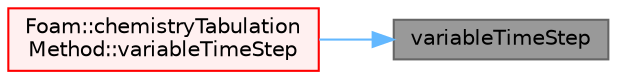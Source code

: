 digraph "variableTimeStep"
{
 // LATEX_PDF_SIZE
  bgcolor="transparent";
  edge [fontname=Helvetica,fontsize=10,labelfontname=Helvetica,labelfontsize=10];
  node [fontname=Helvetica,fontsize=10,shape=box,height=0.2,width=0.4];
  rankdir="RL";
  Node1 [id="Node000001",label="variableTimeStep",height=0.2,width=0.4,color="gray40", fillcolor="grey60", style="filled", fontcolor="black",tooltip=" "];
  Node1 -> Node2 [id="edge1_Node000001_Node000002",dir="back",color="steelblue1",style="solid",tooltip=" "];
  Node2 [id="Node000002",label="Foam::chemistryTabulation\lMethod::variableTimeStep",height=0.2,width=0.4,color="red", fillcolor="#FFF0F0", style="filled",URL="$classFoam_1_1chemistryTabulationMethod.html#a5039e48e8765d4d5179fe53562e06288",tooltip=" "];
}
